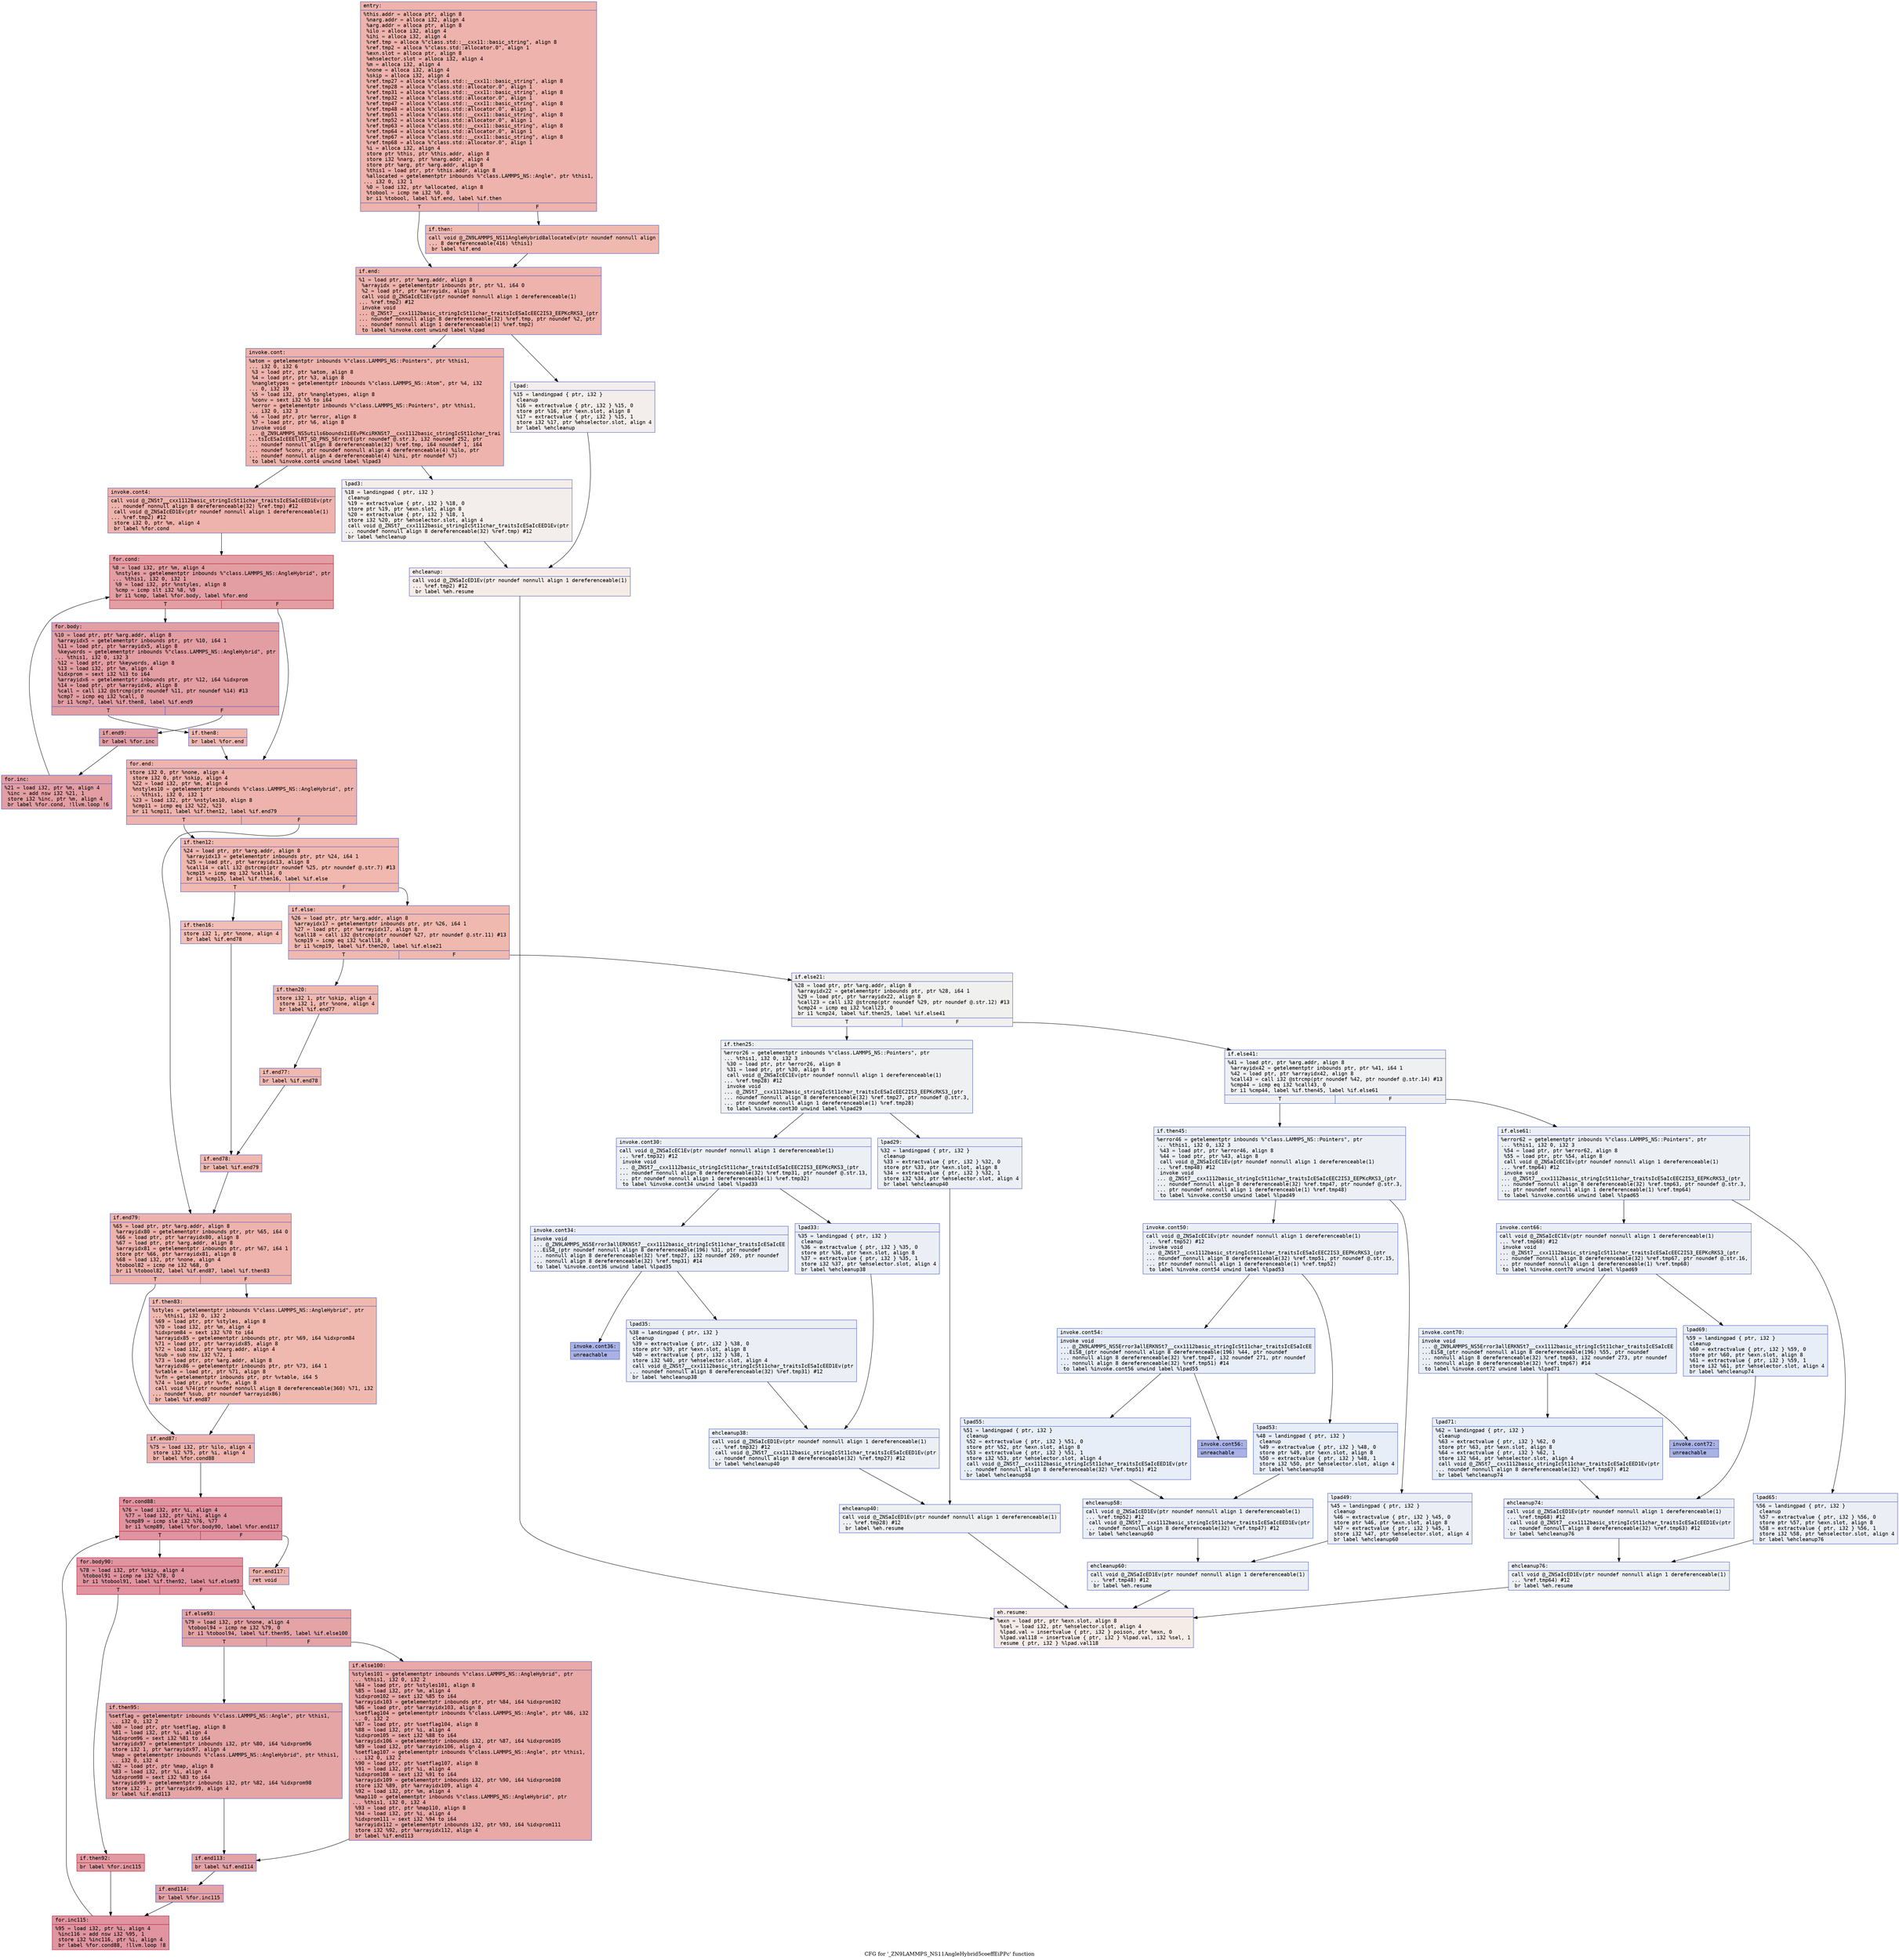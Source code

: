 digraph "CFG for '_ZN9LAMMPS_NS11AngleHybrid5coeffEiPPc' function" {
	label="CFG for '_ZN9LAMMPS_NS11AngleHybrid5coeffEiPPc' function";

	Node0x55b510d73500 [shape=record,color="#3d50c3ff", style=filled, fillcolor="#d6524470" fontname="Courier",label="{entry:\l|  %this.addr = alloca ptr, align 8\l  %narg.addr = alloca i32, align 4\l  %arg.addr = alloca ptr, align 8\l  %ilo = alloca i32, align 4\l  %ihi = alloca i32, align 4\l  %ref.tmp = alloca %\"class.std::__cxx11::basic_string\", align 8\l  %ref.tmp2 = alloca %\"class.std::allocator.0\", align 1\l  %exn.slot = alloca ptr, align 8\l  %ehselector.slot = alloca i32, align 4\l  %m = alloca i32, align 4\l  %none = alloca i32, align 4\l  %skip = alloca i32, align 4\l  %ref.tmp27 = alloca %\"class.std::__cxx11::basic_string\", align 8\l  %ref.tmp28 = alloca %\"class.std::allocator.0\", align 1\l  %ref.tmp31 = alloca %\"class.std::__cxx11::basic_string\", align 8\l  %ref.tmp32 = alloca %\"class.std::allocator.0\", align 1\l  %ref.tmp47 = alloca %\"class.std::__cxx11::basic_string\", align 8\l  %ref.tmp48 = alloca %\"class.std::allocator.0\", align 1\l  %ref.tmp51 = alloca %\"class.std::__cxx11::basic_string\", align 8\l  %ref.tmp52 = alloca %\"class.std::allocator.0\", align 1\l  %ref.tmp63 = alloca %\"class.std::__cxx11::basic_string\", align 8\l  %ref.tmp64 = alloca %\"class.std::allocator.0\", align 1\l  %ref.tmp67 = alloca %\"class.std::__cxx11::basic_string\", align 8\l  %ref.tmp68 = alloca %\"class.std::allocator.0\", align 1\l  %i = alloca i32, align 4\l  store ptr %this, ptr %this.addr, align 8\l  store i32 %narg, ptr %narg.addr, align 4\l  store ptr %arg, ptr %arg.addr, align 8\l  %this1 = load ptr, ptr %this.addr, align 8\l  %allocated = getelementptr inbounds %\"class.LAMMPS_NS::Angle\", ptr %this1,\l... i32 0, i32 1\l  %0 = load i32, ptr %allocated, align 8\l  %tobool = icmp ne i32 %0, 0\l  br i1 %tobool, label %if.end, label %if.then\l|{<s0>T|<s1>F}}"];
	Node0x55b510d73500:s0 -> Node0x55b510d74c30[tooltip="entry -> if.end\nProbability 62.50%" ];
	Node0x55b510d73500:s1 -> Node0x55b510d74ca0[tooltip="entry -> if.then\nProbability 37.50%" ];
	Node0x55b510d74ca0 [shape=record,color="#3d50c3ff", style=filled, fillcolor="#de614d70" fontname="Courier",label="{if.then:\l|  call void @_ZN9LAMMPS_NS11AngleHybrid8allocateEv(ptr noundef nonnull align\l... 8 dereferenceable(416) %this1)\l  br label %if.end\l}"];
	Node0x55b510d74ca0 -> Node0x55b510d74c30[tooltip="if.then -> if.end\nProbability 100.00%" ];
	Node0x55b510d74c30 [shape=record,color="#3d50c3ff", style=filled, fillcolor="#d6524470" fontname="Courier",label="{if.end:\l|  %1 = load ptr, ptr %arg.addr, align 8\l  %arrayidx = getelementptr inbounds ptr, ptr %1, i64 0\l  %2 = load ptr, ptr %arrayidx, align 8\l  call void @_ZNSaIcEC1Ev(ptr noundef nonnull align 1 dereferenceable(1)\l... %ref.tmp2) #12\l  invoke void\l... @_ZNSt7__cxx1112basic_stringIcSt11char_traitsIcESaIcEEC2IS3_EEPKcRKS3_(ptr\l... noundef nonnull align 8 dereferenceable(32) %ref.tmp, ptr noundef %2, ptr\l... noundef nonnull align 1 dereferenceable(1) %ref.tmp2)\l          to label %invoke.cont unwind label %lpad\l}"];
	Node0x55b510d74c30 -> Node0x55b510d752a0[tooltip="if.end -> invoke.cont\nProbability 100.00%" ];
	Node0x55b510d74c30 -> Node0x55b510d752f0[tooltip="if.end -> lpad\nProbability 0.00%" ];
	Node0x55b510d752a0 [shape=record,color="#3d50c3ff", style=filled, fillcolor="#d6524470" fontname="Courier",label="{invoke.cont:\l|  %atom = getelementptr inbounds %\"class.LAMMPS_NS::Pointers\", ptr %this1,\l... i32 0, i32 6\l  %3 = load ptr, ptr %atom, align 8\l  %4 = load ptr, ptr %3, align 8\l  %nangletypes = getelementptr inbounds %\"class.LAMMPS_NS::Atom\", ptr %4, i32\l... 0, i32 19\l  %5 = load i32, ptr %nangletypes, align 8\l  %conv = sext i32 %5 to i64\l  %error = getelementptr inbounds %\"class.LAMMPS_NS::Pointers\", ptr %this1,\l... i32 0, i32 3\l  %6 = load ptr, ptr %error, align 8\l  %7 = load ptr, ptr %6, align 8\l  invoke void\l... @_ZN9LAMMPS_NS5utils6boundsIiEEvPKciRKNSt7__cxx1112basic_stringIcSt11char_trai\l...tsIcESaIcEEEllRT_SD_PNS_5ErrorE(ptr noundef @.str.3, i32 noundef 252, ptr\l... noundef nonnull align 8 dereferenceable(32) %ref.tmp, i64 noundef 1, i64\l... noundef %conv, ptr noundef nonnull align 4 dereferenceable(4) %ilo, ptr\l... noundef nonnull align 4 dereferenceable(4) %ihi, ptr noundef %7)\l          to label %invoke.cont4 unwind label %lpad3\l}"];
	Node0x55b510d752a0 -> Node0x55b510d75250[tooltip="invoke.cont -> invoke.cont4\nProbability 100.00%" ];
	Node0x55b510d752a0 -> Node0x55b510d75b50[tooltip="invoke.cont -> lpad3\nProbability 0.00%" ];
	Node0x55b510d75250 [shape=record,color="#3d50c3ff", style=filled, fillcolor="#d6524470" fontname="Courier",label="{invoke.cont4:\l|  call void @_ZNSt7__cxx1112basic_stringIcSt11char_traitsIcESaIcEED1Ev(ptr\l... noundef nonnull align 8 dereferenceable(32) %ref.tmp) #12\l  call void @_ZNSaIcED1Ev(ptr noundef nonnull align 1 dereferenceable(1)\l... %ref.tmp2) #12\l  store i32 0, ptr %m, align 4\l  br label %for.cond\l}"];
	Node0x55b510d75250 -> Node0x55b510d76270[tooltip="invoke.cont4 -> for.cond\nProbability 100.00%" ];
	Node0x55b510d76270 [shape=record,color="#b70d28ff", style=filled, fillcolor="#be242e70" fontname="Courier",label="{for.cond:\l|  %8 = load i32, ptr %m, align 4\l  %nstyles = getelementptr inbounds %\"class.LAMMPS_NS::AngleHybrid\", ptr\l... %this1, i32 0, i32 1\l  %9 = load i32, ptr %nstyles, align 8\l  %cmp = icmp slt i32 %8, %9\l  br i1 %cmp, label %for.body, label %for.end\l|{<s0>T|<s1>F}}"];
	Node0x55b510d76270:s0 -> Node0x55b510d76490[tooltip="for.cond -> for.body\nProbability 96.88%" ];
	Node0x55b510d76270:s1 -> Node0x55b510d76510[tooltip="for.cond -> for.end\nProbability 3.12%" ];
	Node0x55b510d76490 [shape=record,color="#3d50c3ff", style=filled, fillcolor="#be242e70" fontname="Courier",label="{for.body:\l|  %10 = load ptr, ptr %arg.addr, align 8\l  %arrayidx5 = getelementptr inbounds ptr, ptr %10, i64 1\l  %11 = load ptr, ptr %arrayidx5, align 8\l  %keywords = getelementptr inbounds %\"class.LAMMPS_NS::AngleHybrid\", ptr\l... %this1, i32 0, i32 3\l  %12 = load ptr, ptr %keywords, align 8\l  %13 = load i32, ptr %m, align 4\l  %idxprom = sext i32 %13 to i64\l  %arrayidx6 = getelementptr inbounds ptr, ptr %12, i64 %idxprom\l  %14 = load ptr, ptr %arrayidx6, align 8\l  %call = call i32 @strcmp(ptr noundef %11, ptr noundef %14) #13\l  %cmp7 = icmp eq i32 %call, 0\l  br i1 %cmp7, label %if.then8, label %if.end9\l|{<s0>T|<s1>F}}"];
	Node0x55b510d76490:s0 -> Node0x55b510d770a0[tooltip="for.body -> if.then8\nProbability 3.12%" ];
	Node0x55b510d76490:s1 -> Node0x55b510d770f0[tooltip="for.body -> if.end9\nProbability 96.88%" ];
	Node0x55b510d770a0 [shape=record,color="#3d50c3ff", style=filled, fillcolor="#dc5d4a70" fontname="Courier",label="{if.then8:\l|  br label %for.end\l}"];
	Node0x55b510d770a0 -> Node0x55b510d76510[tooltip="if.then8 -> for.end\nProbability 100.00%" ];
	Node0x55b510d752f0 [shape=record,color="#3d50c3ff", style=filled, fillcolor="#e5d8d170" fontname="Courier",label="{lpad:\l|  %15 = landingpad \{ ptr, i32 \}\l          cleanup\l  %16 = extractvalue \{ ptr, i32 \} %15, 0\l  store ptr %16, ptr %exn.slot, align 8\l  %17 = extractvalue \{ ptr, i32 \} %15, 1\l  store i32 %17, ptr %ehselector.slot, align 4\l  br label %ehcleanup\l}"];
	Node0x55b510d752f0 -> Node0x55b510d77590[tooltip="lpad -> ehcleanup\nProbability 100.00%" ];
	Node0x55b510d75b50 [shape=record,color="#3d50c3ff", style=filled, fillcolor="#e5d8d170" fontname="Courier",label="{lpad3:\l|  %18 = landingpad \{ ptr, i32 \}\l          cleanup\l  %19 = extractvalue \{ ptr, i32 \} %18, 0\l  store ptr %19, ptr %exn.slot, align 8\l  %20 = extractvalue \{ ptr, i32 \} %18, 1\l  store i32 %20, ptr %ehselector.slot, align 4\l  call void @_ZNSt7__cxx1112basic_stringIcSt11char_traitsIcESaIcEED1Ev(ptr\l... noundef nonnull align 8 dereferenceable(32) %ref.tmp) #12\l  br label %ehcleanup\l}"];
	Node0x55b510d75b50 -> Node0x55b510d77590[tooltip="lpad3 -> ehcleanup\nProbability 100.00%" ];
	Node0x55b510d77590 [shape=record,color="#3d50c3ff", style=filled, fillcolor="#ead5c970" fontname="Courier",label="{ehcleanup:\l|  call void @_ZNSaIcED1Ev(ptr noundef nonnull align 1 dereferenceable(1)\l... %ref.tmp2) #12\l  br label %eh.resume\l}"];
	Node0x55b510d77590 -> Node0x55b510d77bb0[tooltip="ehcleanup -> eh.resume\nProbability 100.00%" ];
	Node0x55b510d770f0 [shape=record,color="#3d50c3ff", style=filled, fillcolor="#be242e70" fontname="Courier",label="{if.end9:\l|  br label %for.inc\l}"];
	Node0x55b510d770f0 -> Node0x55b510d77c70[tooltip="if.end9 -> for.inc\nProbability 100.00%" ];
	Node0x55b510d77c70 [shape=record,color="#3d50c3ff", style=filled, fillcolor="#be242e70" fontname="Courier",label="{for.inc:\l|  %21 = load i32, ptr %m, align 4\l  %inc = add nsw i32 %21, 1\l  store i32 %inc, ptr %m, align 4\l  br label %for.cond, !llvm.loop !6\l}"];
	Node0x55b510d77c70 -> Node0x55b510d76270[tooltip="for.inc -> for.cond\nProbability 100.00%" ];
	Node0x55b510d76510 [shape=record,color="#3d50c3ff", style=filled, fillcolor="#d6524470" fontname="Courier",label="{for.end:\l|  store i32 0, ptr %none, align 4\l  store i32 0, ptr %skip, align 4\l  %22 = load i32, ptr %m, align 4\l  %nstyles10 = getelementptr inbounds %\"class.LAMMPS_NS::AngleHybrid\", ptr\l... %this1, i32 0, i32 1\l  %23 = load i32, ptr %nstyles10, align 8\l  %cmp11 = icmp eq i32 %22, %23\l  br i1 %cmp11, label %if.then12, label %if.end79\l|{<s0>T|<s1>F}}"];
	Node0x55b510d76510:s0 -> Node0x55b510d78460[tooltip="for.end -> if.then12\nProbability 50.00%" ];
	Node0x55b510d76510:s1 -> Node0x55b510d784e0[tooltip="for.end -> if.end79\nProbability 50.00%" ];
	Node0x55b510d78460 [shape=record,color="#3d50c3ff", style=filled, fillcolor="#dc5d4a70" fontname="Courier",label="{if.then12:\l|  %24 = load ptr, ptr %arg.addr, align 8\l  %arrayidx13 = getelementptr inbounds ptr, ptr %24, i64 1\l  %25 = load ptr, ptr %arrayidx13, align 8\l  %call14 = call i32 @strcmp(ptr noundef %25, ptr noundef @.str.7) #13\l  %cmp15 = icmp eq i32 %call14, 0\l  br i1 %cmp15, label %if.then16, label %if.else\l|{<s0>T|<s1>F}}"];
	Node0x55b510d78460:s0 -> Node0x55b510d789e0[tooltip="if.then12 -> if.then16\nProbability 37.50%" ];
	Node0x55b510d78460:s1 -> Node0x55b510d78a60[tooltip="if.then12 -> if.else\nProbability 62.50%" ];
	Node0x55b510d789e0 [shape=record,color="#3d50c3ff", style=filled, fillcolor="#e36c5570" fontname="Courier",label="{if.then16:\l|  store i32 1, ptr %none, align 4\l  br label %if.end78\l}"];
	Node0x55b510d789e0 -> Node0x55b510d78c80[tooltip="if.then16 -> if.end78\nProbability 100.00%" ];
	Node0x55b510d78a60 [shape=record,color="#3d50c3ff", style=filled, fillcolor="#de614d70" fontname="Courier",label="{if.else:\l|  %26 = load ptr, ptr %arg.addr, align 8\l  %arrayidx17 = getelementptr inbounds ptr, ptr %26, i64 1\l  %27 = load ptr, ptr %arrayidx17, align 8\l  %call18 = call i32 @strcmp(ptr noundef %27, ptr noundef @.str.11) #13\l  %cmp19 = icmp eq i32 %call18, 0\l  br i1 %cmp19, label %if.then20, label %if.else21\l|{<s0>T|<s1>F}}"];
	Node0x55b510d78a60:s0 -> Node0x55b510d79140[tooltip="if.else -> if.then20\nProbability 100.00%" ];
	Node0x55b510d78a60:s1 -> Node0x55b510d791c0[tooltip="if.else -> if.else21\nProbability 0.00%" ];
	Node0x55b510d79140 [shape=record,color="#3d50c3ff", style=filled, fillcolor="#de614d70" fontname="Courier",label="{if.then20:\l|  store i32 1, ptr %skip, align 4\l  store i32 1, ptr %none, align 4\l  br label %if.end77\l}"];
	Node0x55b510d79140 -> Node0x55b510d79490[tooltip="if.then20 -> if.end77\nProbability 100.00%" ];
	Node0x55b510d791c0 [shape=record,color="#3d50c3ff", style=filled, fillcolor="#dedcdb70" fontname="Courier",label="{if.else21:\l|  %28 = load ptr, ptr %arg.addr, align 8\l  %arrayidx22 = getelementptr inbounds ptr, ptr %28, i64 1\l  %29 = load ptr, ptr %arrayidx22, align 8\l  %call23 = call i32 @strcmp(ptr noundef %29, ptr noundef @.str.12) #13\l  %cmp24 = icmp eq i32 %call23, 0\l  br i1 %cmp24, label %if.then25, label %if.else41\l|{<s0>T|<s1>F}}"];
	Node0x55b510d791c0:s0 -> Node0x55b510d79950[tooltip="if.else21 -> if.then25\nProbability 50.00%" ];
	Node0x55b510d791c0:s1 -> Node0x55b510d799d0[tooltip="if.else21 -> if.else41\nProbability 50.00%" ];
	Node0x55b510d79950 [shape=record,color="#3d50c3ff", style=filled, fillcolor="#d9dce170" fontname="Courier",label="{if.then25:\l|  %error26 = getelementptr inbounds %\"class.LAMMPS_NS::Pointers\", ptr\l... %this1, i32 0, i32 3\l  %30 = load ptr, ptr %error26, align 8\l  %31 = load ptr, ptr %30, align 8\l  call void @_ZNSaIcEC1Ev(ptr noundef nonnull align 1 dereferenceable(1)\l... %ref.tmp28) #12\l  invoke void\l... @_ZNSt7__cxx1112basic_stringIcSt11char_traitsIcESaIcEEC2IS3_EEPKcRKS3_(ptr\l... noundef nonnull align 8 dereferenceable(32) %ref.tmp27, ptr noundef @.str.3,\l... ptr noundef nonnull align 1 dereferenceable(1) %ref.tmp28)\l          to label %invoke.cont30 unwind label %lpad29\l}"];
	Node0x55b510d79950 -> Node0x55b510d79ec0[tooltip="if.then25 -> invoke.cont30\nProbability 50.00%" ];
	Node0x55b510d79950 -> Node0x55b510d79f40[tooltip="if.then25 -> lpad29\nProbability 50.00%" ];
	Node0x55b510d79ec0 [shape=record,color="#3d50c3ff", style=filled, fillcolor="#d4dbe670" fontname="Courier",label="{invoke.cont30:\l|  call void @_ZNSaIcEC1Ev(ptr noundef nonnull align 1 dereferenceable(1)\l... %ref.tmp32) #12\l  invoke void\l... @_ZNSt7__cxx1112basic_stringIcSt11char_traitsIcESaIcEEC2IS3_EEPKcRKS3_(ptr\l... noundef nonnull align 8 dereferenceable(32) %ref.tmp31, ptr noundef @.str.13,\l... ptr noundef nonnull align 1 dereferenceable(1) %ref.tmp32)\l          to label %invoke.cont34 unwind label %lpad33\l}"];
	Node0x55b510d79ec0 -> Node0x55b510d7a2c0[tooltip="invoke.cont30 -> invoke.cont34\nProbability 50.00%" ];
	Node0x55b510d79ec0 -> Node0x55b510d7a310[tooltip="invoke.cont30 -> lpad33\nProbability 50.00%" ];
	Node0x55b510d7a2c0 [shape=record,color="#3d50c3ff", style=filled, fillcolor="#d1dae970" fontname="Courier",label="{invoke.cont34:\l|  invoke void\l... @_ZN9LAMMPS_NS5Error3allERKNSt7__cxx1112basic_stringIcSt11char_traitsIcESaIcEE\l...EiS8_(ptr noundef nonnull align 8 dereferenceable(196) %31, ptr noundef\l... nonnull align 8 dereferenceable(32) %ref.tmp27, i32 noundef 269, ptr noundef\l... nonnull align 8 dereferenceable(32) %ref.tmp31) #14\l          to label %invoke.cont36 unwind label %lpad35\l}"];
	Node0x55b510d7a2c0 -> Node0x55b510d7a270[tooltip="invoke.cont34 -> invoke.cont36\nProbability 0.00%" ];
	Node0x55b510d7a2c0 -> Node0x55b510d7a630[tooltip="invoke.cont34 -> lpad35\nProbability 100.00%" ];
	Node0x55b510d7a270 [shape=record,color="#3d50c3ff", style=filled, fillcolor="#3d50c370" fontname="Courier",label="{invoke.cont36:\l|  unreachable\l}"];
	Node0x55b510d79f40 [shape=record,color="#3d50c3ff", style=filled, fillcolor="#d4dbe670" fontname="Courier",label="{lpad29:\l|  %32 = landingpad \{ ptr, i32 \}\l          cleanup\l  %33 = extractvalue \{ ptr, i32 \} %32, 0\l  store ptr %33, ptr %exn.slot, align 8\l  %34 = extractvalue \{ ptr, i32 \} %32, 1\l  store i32 %34, ptr %ehselector.slot, align 4\l  br label %ehcleanup40\l}"];
	Node0x55b510d79f40 -> Node0x55b510d7abf0[tooltip="lpad29 -> ehcleanup40\nProbability 100.00%" ];
	Node0x55b510d7a310 [shape=record,color="#3d50c3ff", style=filled, fillcolor="#d1dae970" fontname="Courier",label="{lpad33:\l|  %35 = landingpad \{ ptr, i32 \}\l          cleanup\l  %36 = extractvalue \{ ptr, i32 \} %35, 0\l  store ptr %36, ptr %exn.slot, align 8\l  %37 = extractvalue \{ ptr, i32 \} %35, 1\l  store i32 %37, ptr %ehselector.slot, align 4\l  br label %ehcleanup38\l}"];
	Node0x55b510d7a310 -> Node0x55b510d7af40[tooltip="lpad33 -> ehcleanup38\nProbability 100.00%" ];
	Node0x55b510d7a630 [shape=record,color="#3d50c3ff", style=filled, fillcolor="#d1dae970" fontname="Courier",label="{lpad35:\l|  %38 = landingpad \{ ptr, i32 \}\l          cleanup\l  %39 = extractvalue \{ ptr, i32 \} %38, 0\l  store ptr %39, ptr %exn.slot, align 8\l  %40 = extractvalue \{ ptr, i32 \} %38, 1\l  store i32 %40, ptr %ehselector.slot, align 4\l  call void @_ZNSt7__cxx1112basic_stringIcSt11char_traitsIcESaIcEED1Ev(ptr\l... noundef nonnull align 8 dereferenceable(32) %ref.tmp31) #12\l  br label %ehcleanup38\l}"];
	Node0x55b510d7a630 -> Node0x55b510d7af40[tooltip="lpad35 -> ehcleanup38\nProbability 100.00%" ];
	Node0x55b510d7af40 [shape=record,color="#3d50c3ff", style=filled, fillcolor="#d4dbe670" fontname="Courier",label="{ehcleanup38:\l|  call void @_ZNSaIcED1Ev(ptr noundef nonnull align 1 dereferenceable(1)\l... %ref.tmp32) #12\l  call void @_ZNSt7__cxx1112basic_stringIcSt11char_traitsIcESaIcEED1Ev(ptr\l... noundef nonnull align 8 dereferenceable(32) %ref.tmp27) #12\l  br label %ehcleanup40\l}"];
	Node0x55b510d7af40 -> Node0x55b510d7abf0[tooltip="ehcleanup38 -> ehcleanup40\nProbability 100.00%" ];
	Node0x55b510d7abf0 [shape=record,color="#3d50c3ff", style=filled, fillcolor="#d9dce170" fontname="Courier",label="{ehcleanup40:\l|  call void @_ZNSaIcED1Ev(ptr noundef nonnull align 1 dereferenceable(1)\l... %ref.tmp28) #12\l  br label %eh.resume\l}"];
	Node0x55b510d7abf0 -> Node0x55b510d77bb0[tooltip="ehcleanup40 -> eh.resume\nProbability 100.00%" ];
	Node0x55b510d799d0 [shape=record,color="#3d50c3ff", style=filled, fillcolor="#d9dce170" fontname="Courier",label="{if.else41:\l|  %41 = load ptr, ptr %arg.addr, align 8\l  %arrayidx42 = getelementptr inbounds ptr, ptr %41, i64 1\l  %42 = load ptr, ptr %arrayidx42, align 8\l  %call43 = call i32 @strcmp(ptr noundef %42, ptr noundef @.str.14) #13\l  %cmp44 = icmp eq i32 %call43, 0\l  br i1 %cmp44, label %if.then45, label %if.else61\l|{<s0>T|<s1>F}}"];
	Node0x55b510d799d0:s0 -> Node0x55b510d7bbe0[tooltip="if.else41 -> if.then45\nProbability 50.00%" ];
	Node0x55b510d799d0:s1 -> Node0x55b510d7bc60[tooltip="if.else41 -> if.else61\nProbability 50.00%" ];
	Node0x55b510d7bbe0 [shape=record,color="#3d50c3ff", style=filled, fillcolor="#d4dbe670" fontname="Courier",label="{if.then45:\l|  %error46 = getelementptr inbounds %\"class.LAMMPS_NS::Pointers\", ptr\l... %this1, i32 0, i32 3\l  %43 = load ptr, ptr %error46, align 8\l  %44 = load ptr, ptr %43, align 8\l  call void @_ZNSaIcEC1Ev(ptr noundef nonnull align 1 dereferenceable(1)\l... %ref.tmp48) #12\l  invoke void\l... @_ZNSt7__cxx1112basic_stringIcSt11char_traitsIcESaIcEEC2IS3_EEPKcRKS3_(ptr\l... noundef nonnull align 8 dereferenceable(32) %ref.tmp47, ptr noundef @.str.3,\l... ptr noundef nonnull align 1 dereferenceable(1) %ref.tmp48)\l          to label %invoke.cont50 unwind label %lpad49\l}"];
	Node0x55b510d7bbe0 -> Node0x55b510d7c0f0[tooltip="if.then45 -> invoke.cont50\nProbability 50.00%" ];
	Node0x55b510d7bbe0 -> Node0x55b510d76780[tooltip="if.then45 -> lpad49\nProbability 50.00%" ];
	Node0x55b510d7c0f0 [shape=record,color="#3d50c3ff", style=filled, fillcolor="#d1dae970" fontname="Courier",label="{invoke.cont50:\l|  call void @_ZNSaIcEC1Ev(ptr noundef nonnull align 1 dereferenceable(1)\l... %ref.tmp52) #12\l  invoke void\l... @_ZNSt7__cxx1112basic_stringIcSt11char_traitsIcESaIcEEC2IS3_EEPKcRKS3_(ptr\l... noundef nonnull align 8 dereferenceable(32) %ref.tmp51, ptr noundef @.str.15,\l... ptr noundef nonnull align 1 dereferenceable(1) %ref.tmp52)\l          to label %invoke.cont54 unwind label %lpad53\l}"];
	Node0x55b510d7c0f0 -> Node0x55b510d76aa0[tooltip="invoke.cont50 -> invoke.cont54\nProbability 50.00%" ];
	Node0x55b510d7c0f0 -> Node0x55b510d76af0[tooltip="invoke.cont50 -> lpad53\nProbability 50.00%" ];
	Node0x55b510d76aa0 [shape=record,color="#3d50c3ff", style=filled, fillcolor="#cbd8ee70" fontname="Courier",label="{invoke.cont54:\l|  invoke void\l... @_ZN9LAMMPS_NS5Error3allERKNSt7__cxx1112basic_stringIcSt11char_traitsIcESaIcEE\l...EiS8_(ptr noundef nonnull align 8 dereferenceable(196) %44, ptr noundef\l... nonnull align 8 dereferenceable(32) %ref.tmp47, i32 noundef 271, ptr noundef\l... nonnull align 8 dereferenceable(32) %ref.tmp51) #14\l          to label %invoke.cont56 unwind label %lpad55\l}"];
	Node0x55b510d76aa0 -> Node0x55b510d76a50[tooltip="invoke.cont54 -> invoke.cont56\nProbability 0.00%" ];
	Node0x55b510d76aa0 -> Node0x55b510d76d50[tooltip="invoke.cont54 -> lpad55\nProbability 100.00%" ];
	Node0x55b510d76a50 [shape=record,color="#3d50c3ff", style=filled, fillcolor="#3d50c370" fontname="Courier",label="{invoke.cont56:\l|  unreachable\l}"];
	Node0x55b510d76780 [shape=record,color="#3d50c3ff", style=filled, fillcolor="#d1dae970" fontname="Courier",label="{lpad49:\l|  %45 = landingpad \{ ptr, i32 \}\l          cleanup\l  %46 = extractvalue \{ ptr, i32 \} %45, 0\l  store ptr %46, ptr %exn.slot, align 8\l  %47 = extractvalue \{ ptr, i32 \} %45, 1\l  store i32 %47, ptr %ehselector.slot, align 4\l  br label %ehcleanup60\l}"];
	Node0x55b510d76780 -> Node0x55b510d7db70[tooltip="lpad49 -> ehcleanup60\nProbability 100.00%" ];
	Node0x55b510d76af0 [shape=record,color="#3d50c3ff", style=filled, fillcolor="#cbd8ee70" fontname="Courier",label="{lpad53:\l|  %48 = landingpad \{ ptr, i32 \}\l          cleanup\l  %49 = extractvalue \{ ptr, i32 \} %48, 0\l  store ptr %49, ptr %exn.slot, align 8\l  %50 = extractvalue \{ ptr, i32 \} %48, 1\l  store i32 %50, ptr %ehselector.slot, align 4\l  br label %ehcleanup58\l}"];
	Node0x55b510d76af0 -> Node0x55b510d7dec0[tooltip="lpad53 -> ehcleanup58\nProbability 100.00%" ];
	Node0x55b510d76d50 [shape=record,color="#3d50c3ff", style=filled, fillcolor="#cbd8ee70" fontname="Courier",label="{lpad55:\l|  %51 = landingpad \{ ptr, i32 \}\l          cleanup\l  %52 = extractvalue \{ ptr, i32 \} %51, 0\l  store ptr %52, ptr %exn.slot, align 8\l  %53 = extractvalue \{ ptr, i32 \} %51, 1\l  store i32 %53, ptr %ehselector.slot, align 4\l  call void @_ZNSt7__cxx1112basic_stringIcSt11char_traitsIcESaIcEED1Ev(ptr\l... noundef nonnull align 8 dereferenceable(32) %ref.tmp51) #12\l  br label %ehcleanup58\l}"];
	Node0x55b510d76d50 -> Node0x55b510d7dec0[tooltip="lpad55 -> ehcleanup58\nProbability 100.00%" ];
	Node0x55b510d7dec0 [shape=record,color="#3d50c3ff", style=filled, fillcolor="#d1dae970" fontname="Courier",label="{ehcleanup58:\l|  call void @_ZNSaIcED1Ev(ptr noundef nonnull align 1 dereferenceable(1)\l... %ref.tmp52) #12\l  call void @_ZNSt7__cxx1112basic_stringIcSt11char_traitsIcESaIcEED1Ev(ptr\l... noundef nonnull align 8 dereferenceable(32) %ref.tmp47) #12\l  br label %ehcleanup60\l}"];
	Node0x55b510d7dec0 -> Node0x55b510d7db70[tooltip="ehcleanup58 -> ehcleanup60\nProbability 100.00%" ];
	Node0x55b510d7db70 [shape=record,color="#3d50c3ff", style=filled, fillcolor="#d4dbe670" fontname="Courier",label="{ehcleanup60:\l|  call void @_ZNSaIcED1Ev(ptr noundef nonnull align 1 dereferenceable(1)\l... %ref.tmp48) #12\l  br label %eh.resume\l}"];
	Node0x55b510d7db70 -> Node0x55b510d77bb0[tooltip="ehcleanup60 -> eh.resume\nProbability 100.00%" ];
	Node0x55b510d7bc60 [shape=record,color="#3d50c3ff", style=filled, fillcolor="#d4dbe670" fontname="Courier",label="{if.else61:\l|  %error62 = getelementptr inbounds %\"class.LAMMPS_NS::Pointers\", ptr\l... %this1, i32 0, i32 3\l  %54 = load ptr, ptr %error62, align 8\l  %55 = load ptr, ptr %54, align 8\l  call void @_ZNSaIcEC1Ev(ptr noundef nonnull align 1 dereferenceable(1)\l... %ref.tmp64) #12\l  invoke void\l... @_ZNSt7__cxx1112basic_stringIcSt11char_traitsIcESaIcEEC2IS3_EEPKcRKS3_(ptr\l... noundef nonnull align 8 dereferenceable(32) %ref.tmp63, ptr noundef @.str.3,\l... ptr noundef nonnull align 1 dereferenceable(1) %ref.tmp64)\l          to label %invoke.cont66 unwind label %lpad65\l}"];
	Node0x55b510d7bc60 -> Node0x55b510d7eb20[tooltip="if.else61 -> invoke.cont66\nProbability 50.00%" ];
	Node0x55b510d7bc60 -> Node0x55b510d7eb70[tooltip="if.else61 -> lpad65\nProbability 50.00%" ];
	Node0x55b510d7eb20 [shape=record,color="#3d50c3ff", style=filled, fillcolor="#d1dae970" fontname="Courier",label="{invoke.cont66:\l|  call void @_ZNSaIcEC1Ev(ptr noundef nonnull align 1 dereferenceable(1)\l... %ref.tmp68) #12\l  invoke void\l... @_ZNSt7__cxx1112basic_stringIcSt11char_traitsIcESaIcEEC2IS3_EEPKcRKS3_(ptr\l... noundef nonnull align 8 dereferenceable(32) %ref.tmp67, ptr noundef @.str.16,\l... ptr noundef nonnull align 1 dereferenceable(1) %ref.tmp68)\l          to label %invoke.cont70 unwind label %lpad69\l}"];
	Node0x55b510d7eb20 -> Node0x55b510d7ee90[tooltip="invoke.cont66 -> invoke.cont70\nProbability 50.00%" ];
	Node0x55b510d7eb20 -> Node0x55b510d7eee0[tooltip="invoke.cont66 -> lpad69\nProbability 50.00%" ];
	Node0x55b510d7ee90 [shape=record,color="#3d50c3ff", style=filled, fillcolor="#cbd8ee70" fontname="Courier",label="{invoke.cont70:\l|  invoke void\l... @_ZN9LAMMPS_NS5Error3allERKNSt7__cxx1112basic_stringIcSt11char_traitsIcESaIcEE\l...EiS8_(ptr noundef nonnull align 8 dereferenceable(196) %55, ptr noundef\l... nonnull align 8 dereferenceable(32) %ref.tmp63, i32 noundef 273, ptr noundef\l... nonnull align 8 dereferenceable(32) %ref.tmp67) #14\l          to label %invoke.cont72 unwind label %lpad71\l}"];
	Node0x55b510d7ee90 -> Node0x55b510d7ee40[tooltip="invoke.cont70 -> invoke.cont72\nProbability 0.00%" ];
	Node0x55b510d7ee90 -> Node0x55b510d7f140[tooltip="invoke.cont70 -> lpad71\nProbability 100.00%" ];
	Node0x55b510d7ee40 [shape=record,color="#3d50c3ff", style=filled, fillcolor="#3d50c370" fontname="Courier",label="{invoke.cont72:\l|  unreachable\l}"];
	Node0x55b510d7eb70 [shape=record,color="#3d50c3ff", style=filled, fillcolor="#d1dae970" fontname="Courier",label="{lpad65:\l|  %56 = landingpad \{ ptr, i32 \}\l          cleanup\l  %57 = extractvalue \{ ptr, i32 \} %56, 0\l  store ptr %57, ptr %exn.slot, align 8\l  %58 = extractvalue \{ ptr, i32 \} %56, 1\l  store i32 %58, ptr %ehselector.slot, align 4\l  br label %ehcleanup76\l}"];
	Node0x55b510d7eb70 -> Node0x55b510d7f700[tooltip="lpad65 -> ehcleanup76\nProbability 100.00%" ];
	Node0x55b510d7eee0 [shape=record,color="#3d50c3ff", style=filled, fillcolor="#cbd8ee70" fontname="Courier",label="{lpad69:\l|  %59 = landingpad \{ ptr, i32 \}\l          cleanup\l  %60 = extractvalue \{ ptr, i32 \} %59, 0\l  store ptr %60, ptr %exn.slot, align 8\l  %61 = extractvalue \{ ptr, i32 \} %59, 1\l  store i32 %61, ptr %ehselector.slot, align 4\l  br label %ehcleanup74\l}"];
	Node0x55b510d7eee0 -> Node0x55b510d7fa50[tooltip="lpad69 -> ehcleanup74\nProbability 100.00%" ];
	Node0x55b510d7f140 [shape=record,color="#3d50c3ff", style=filled, fillcolor="#cbd8ee70" fontname="Courier",label="{lpad71:\l|  %62 = landingpad \{ ptr, i32 \}\l          cleanup\l  %63 = extractvalue \{ ptr, i32 \} %62, 0\l  store ptr %63, ptr %exn.slot, align 8\l  %64 = extractvalue \{ ptr, i32 \} %62, 1\l  store i32 %64, ptr %ehselector.slot, align 4\l  call void @_ZNSt7__cxx1112basic_stringIcSt11char_traitsIcESaIcEED1Ev(ptr\l... noundef nonnull align 8 dereferenceable(32) %ref.tmp67) #12\l  br label %ehcleanup74\l}"];
	Node0x55b510d7f140 -> Node0x55b510d7fa50[tooltip="lpad71 -> ehcleanup74\nProbability 100.00%" ];
	Node0x55b510d7fa50 [shape=record,color="#3d50c3ff", style=filled, fillcolor="#d1dae970" fontname="Courier",label="{ehcleanup74:\l|  call void @_ZNSaIcED1Ev(ptr noundef nonnull align 1 dereferenceable(1)\l... %ref.tmp68) #12\l  call void @_ZNSt7__cxx1112basic_stringIcSt11char_traitsIcESaIcEED1Ev(ptr\l... noundef nonnull align 8 dereferenceable(32) %ref.tmp63) #12\l  br label %ehcleanup76\l}"];
	Node0x55b510d7fa50 -> Node0x55b510d7f700[tooltip="ehcleanup74 -> ehcleanup76\nProbability 100.00%" ];
	Node0x55b510d7f700 [shape=record,color="#3d50c3ff", style=filled, fillcolor="#d4dbe670" fontname="Courier",label="{ehcleanup76:\l|  call void @_ZNSaIcED1Ev(ptr noundef nonnull align 1 dereferenceable(1)\l... %ref.tmp64) #12\l  br label %eh.resume\l}"];
	Node0x55b510d7f700 -> Node0x55b510d77bb0[tooltip="ehcleanup76 -> eh.resume\nProbability 100.00%" ];
	Node0x55b510d79490 [shape=record,color="#3d50c3ff", style=filled, fillcolor="#de614d70" fontname="Courier",label="{if.end77:\l|  br label %if.end78\l}"];
	Node0x55b510d79490 -> Node0x55b510d78c80[tooltip="if.end77 -> if.end78\nProbability 100.00%" ];
	Node0x55b510d78c80 [shape=record,color="#3d50c3ff", style=filled, fillcolor="#dc5d4a70" fontname="Courier",label="{if.end78:\l|  br label %if.end79\l}"];
	Node0x55b510d78c80 -> Node0x55b510d784e0[tooltip="if.end78 -> if.end79\nProbability 100.00%" ];
	Node0x55b510d784e0 [shape=record,color="#3d50c3ff", style=filled, fillcolor="#d6524470" fontname="Courier",label="{if.end79:\l|  %65 = load ptr, ptr %arg.addr, align 8\l  %arrayidx80 = getelementptr inbounds ptr, ptr %65, i64 0\l  %66 = load ptr, ptr %arrayidx80, align 8\l  %67 = load ptr, ptr %arg.addr, align 8\l  %arrayidx81 = getelementptr inbounds ptr, ptr %67, i64 1\l  store ptr %66, ptr %arrayidx81, align 8\l  %68 = load i32, ptr %none, align 4\l  %tobool82 = icmp ne i32 %68, 0\l  br i1 %tobool82, label %if.end87, label %if.then83\l|{<s0>T|<s1>F}}"];
	Node0x55b510d784e0:s0 -> Node0x55b510d80920[tooltip="if.end79 -> if.end87\nProbability 62.50%" ];
	Node0x55b510d784e0:s1 -> Node0x55b510d809a0[tooltip="if.end79 -> if.then83\nProbability 37.50%" ];
	Node0x55b510d809a0 [shape=record,color="#3d50c3ff", style=filled, fillcolor="#de614d70" fontname="Courier",label="{if.then83:\l|  %styles = getelementptr inbounds %\"class.LAMMPS_NS::AngleHybrid\", ptr\l... %this1, i32 0, i32 2\l  %69 = load ptr, ptr %styles, align 8\l  %70 = load i32, ptr %m, align 4\l  %idxprom84 = sext i32 %70 to i64\l  %arrayidx85 = getelementptr inbounds ptr, ptr %69, i64 %idxprom84\l  %71 = load ptr, ptr %arrayidx85, align 8\l  %72 = load i32, ptr %narg.addr, align 4\l  %sub = sub nsw i32 %72, 1\l  %73 = load ptr, ptr %arg.addr, align 8\l  %arrayidx86 = getelementptr inbounds ptr, ptr %73, i64 1\l  %vtable = load ptr, ptr %71, align 8\l  %vfn = getelementptr inbounds ptr, ptr %vtable, i64 5\l  %74 = load ptr, ptr %vfn, align 8\l  call void %74(ptr noundef nonnull align 8 dereferenceable(360) %71, i32\l... noundef %sub, ptr noundef %arrayidx86)\l  br label %if.end87\l}"];
	Node0x55b510d809a0 -> Node0x55b510d80920[tooltip="if.then83 -> if.end87\nProbability 100.00%" ];
	Node0x55b510d80920 [shape=record,color="#3d50c3ff", style=filled, fillcolor="#d6524470" fontname="Courier",label="{if.end87:\l|  %75 = load i32, ptr %ilo, align 4\l  store i32 %75, ptr %i, align 4\l  br label %for.cond88\l}"];
	Node0x55b510d80920 -> Node0x55b510d81560[tooltip="if.end87 -> for.cond88\nProbability 100.00%" ];
	Node0x55b510d81560 [shape=record,color="#b70d28ff", style=filled, fillcolor="#b70d2870" fontname="Courier",label="{for.cond88:\l|  %76 = load i32, ptr %i, align 4\l  %77 = load i32, ptr %ihi, align 4\l  %cmp89 = icmp sle i32 %76, %77\l  br i1 %cmp89, label %for.body90, label %for.end117\l|{<s0>T|<s1>F}}"];
	Node0x55b510d81560:s0 -> Node0x55b510d817b0[tooltip="for.cond88 -> for.body90\nProbability 96.88%" ];
	Node0x55b510d81560:s1 -> Node0x55b510d81830[tooltip="for.cond88 -> for.end117\nProbability 3.12%" ];
	Node0x55b510d817b0 [shape=record,color="#b70d28ff", style=filled, fillcolor="#b70d2870" fontname="Courier",label="{for.body90:\l|  %78 = load i32, ptr %skip, align 4\l  %tobool91 = icmp ne i32 %78, 0\l  br i1 %tobool91, label %if.then92, label %if.else93\l|{<s0>T|<s1>F}}"];
	Node0x55b510d817b0:s0 -> Node0x55b510d81aa0[tooltip="for.body90 -> if.then92\nProbability 62.50%" ];
	Node0x55b510d817b0:s1 -> Node0x55b510d81b20[tooltip="for.body90 -> if.else93\nProbability 37.50%" ];
	Node0x55b510d81aa0 [shape=record,color="#b70d28ff", style=filled, fillcolor="#bb1b2c70" fontname="Courier",label="{if.then92:\l|  br label %for.inc115\l}"];
	Node0x55b510d81aa0 -> Node0x55b510d81c50[tooltip="if.then92 -> for.inc115\nProbability 100.00%" ];
	Node0x55b510d81b20 [shape=record,color="#3d50c3ff", style=filled, fillcolor="#c32e3170" fontname="Courier",label="{if.else93:\l|  %79 = load i32, ptr %none, align 4\l  %tobool94 = icmp ne i32 %79, 0\l  br i1 %tobool94, label %if.then95, label %if.else100\l|{<s0>T|<s1>F}}"];
	Node0x55b510d81b20:s0 -> Node0x55b510d81e80[tooltip="if.else93 -> if.then95\nProbability 62.50%" ];
	Node0x55b510d81b20:s1 -> Node0x55b510d81f00[tooltip="if.else93 -> if.else100\nProbability 37.50%" ];
	Node0x55b510d81e80 [shape=record,color="#3d50c3ff", style=filled, fillcolor="#c5333470" fontname="Courier",label="{if.then95:\l|  %setflag = getelementptr inbounds %\"class.LAMMPS_NS::Angle\", ptr %this1,\l... i32 0, i32 2\l  %80 = load ptr, ptr %setflag, align 8\l  %81 = load i32, ptr %i, align 4\l  %idxprom96 = sext i32 %81 to i64\l  %arrayidx97 = getelementptr inbounds i32, ptr %80, i64 %idxprom96\l  store i32 1, ptr %arrayidx97, align 4\l  %map = getelementptr inbounds %\"class.LAMMPS_NS::AngleHybrid\", ptr %this1,\l... i32 0, i32 4\l  %82 = load ptr, ptr %map, align 8\l  %83 = load i32, ptr %i, align 4\l  %idxprom98 = sext i32 %83 to i64\l  %arrayidx99 = getelementptr inbounds i32, ptr %82, i64 %idxprom98\l  store i32 -1, ptr %arrayidx99, align 4\l  br label %if.end113\l}"];
	Node0x55b510d81e80 -> Node0x55b510d82820[tooltip="if.then95 -> if.end113\nProbability 100.00%" ];
	Node0x55b510d81f00 [shape=record,color="#3d50c3ff", style=filled, fillcolor="#ca3b3770" fontname="Courier",label="{if.else100:\l|  %styles101 = getelementptr inbounds %\"class.LAMMPS_NS::AngleHybrid\", ptr\l... %this1, i32 0, i32 2\l  %84 = load ptr, ptr %styles101, align 8\l  %85 = load i32, ptr %m, align 4\l  %idxprom102 = sext i32 %85 to i64\l  %arrayidx103 = getelementptr inbounds ptr, ptr %84, i64 %idxprom102\l  %86 = load ptr, ptr %arrayidx103, align 8\l  %setflag104 = getelementptr inbounds %\"class.LAMMPS_NS::Angle\", ptr %86, i32\l... 0, i32 2\l  %87 = load ptr, ptr %setflag104, align 8\l  %88 = load i32, ptr %i, align 4\l  %idxprom105 = sext i32 %88 to i64\l  %arrayidx106 = getelementptr inbounds i32, ptr %87, i64 %idxprom105\l  %89 = load i32, ptr %arrayidx106, align 4\l  %setflag107 = getelementptr inbounds %\"class.LAMMPS_NS::Angle\", ptr %this1,\l... i32 0, i32 2\l  %90 = load ptr, ptr %setflag107, align 8\l  %91 = load i32, ptr %i, align 4\l  %idxprom108 = sext i32 %91 to i64\l  %arrayidx109 = getelementptr inbounds i32, ptr %90, i64 %idxprom108\l  store i32 %89, ptr %arrayidx109, align 4\l  %92 = load i32, ptr %m, align 4\l  %map110 = getelementptr inbounds %\"class.LAMMPS_NS::AngleHybrid\", ptr\l... %this1, i32 0, i32 4\l  %93 = load ptr, ptr %map110, align 8\l  %94 = load i32, ptr %i, align 4\l  %idxprom111 = sext i32 %94 to i64\l  %arrayidx112 = getelementptr inbounds i32, ptr %93, i64 %idxprom111\l  store i32 %92, ptr %arrayidx112, align 4\l  br label %if.end113\l}"];
	Node0x55b510d81f00 -> Node0x55b510d82820[tooltip="if.else100 -> if.end113\nProbability 100.00%" ];
	Node0x55b510d82820 [shape=record,color="#3d50c3ff", style=filled, fillcolor="#c32e3170" fontname="Courier",label="{if.end113:\l|  br label %if.end114\l}"];
	Node0x55b510d82820 -> Node0x55b510d839b0[tooltip="if.end113 -> if.end114\nProbability 100.00%" ];
	Node0x55b510d839b0 [shape=record,color="#3d50c3ff", style=filled, fillcolor="#c32e3170" fontname="Courier",label="{if.end114:\l|  br label %for.inc115\l}"];
	Node0x55b510d839b0 -> Node0x55b510d81c50[tooltip="if.end114 -> for.inc115\nProbability 100.00%" ];
	Node0x55b510d81c50 [shape=record,color="#b70d28ff", style=filled, fillcolor="#b70d2870" fontname="Courier",label="{for.inc115:\l|  %95 = load i32, ptr %i, align 4\l  %inc116 = add nsw i32 %95, 1\l  store i32 %inc116, ptr %i, align 4\l  br label %for.cond88, !llvm.loop !8\l}"];
	Node0x55b510d81c50 -> Node0x55b510d81560[tooltip="for.inc115 -> for.cond88\nProbability 100.00%" ];
	Node0x55b510d81830 [shape=record,color="#3d50c3ff", style=filled, fillcolor="#d6524470" fontname="Courier",label="{for.end117:\l|  ret void\l}"];
	Node0x55b510d77bb0 [shape=record,color="#3d50c3ff", style=filled, fillcolor="#ead5c970" fontname="Courier",label="{eh.resume:\l|  %exn = load ptr, ptr %exn.slot, align 8\l  %sel = load i32, ptr %ehselector.slot, align 4\l  %lpad.val = insertvalue \{ ptr, i32 \} poison, ptr %exn, 0\l  %lpad.val118 = insertvalue \{ ptr, i32 \} %lpad.val, i32 %sel, 1\l  resume \{ ptr, i32 \} %lpad.val118\l}"];
}
